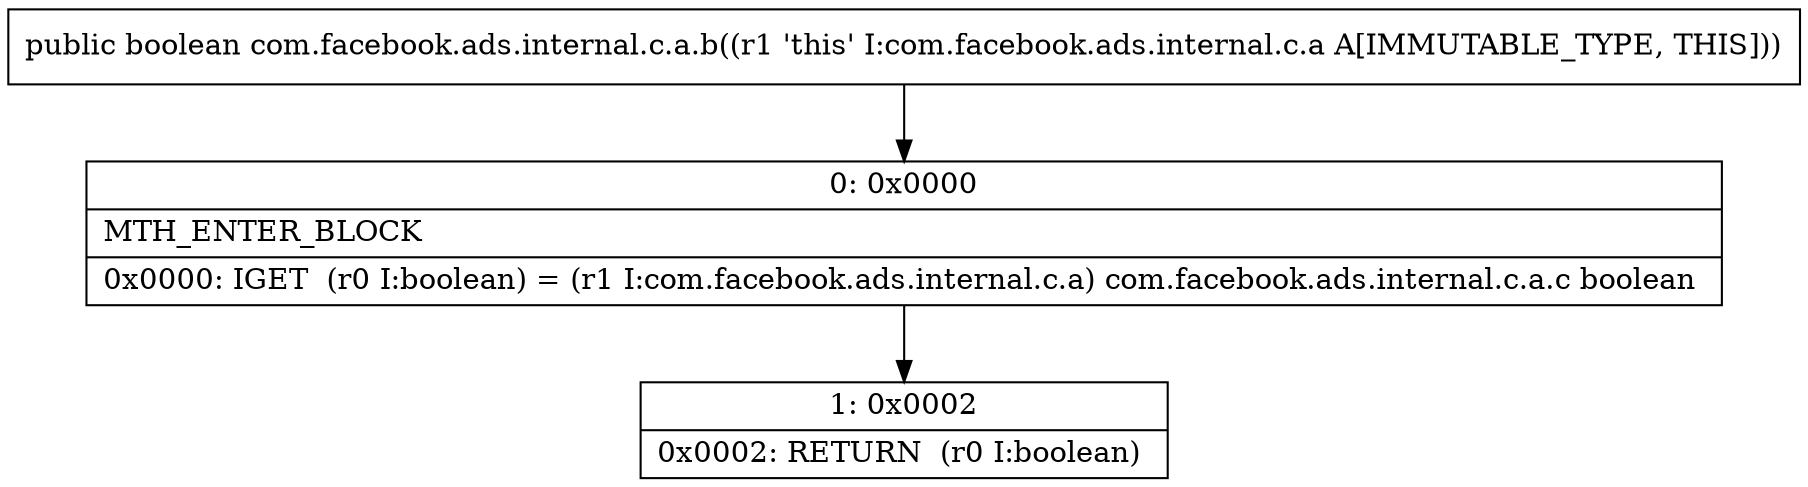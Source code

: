 digraph "CFG forcom.facebook.ads.internal.c.a.b()Z" {
Node_0 [shape=record,label="{0\:\ 0x0000|MTH_ENTER_BLOCK\l|0x0000: IGET  (r0 I:boolean) = (r1 I:com.facebook.ads.internal.c.a) com.facebook.ads.internal.c.a.c boolean \l}"];
Node_1 [shape=record,label="{1\:\ 0x0002|0x0002: RETURN  (r0 I:boolean) \l}"];
MethodNode[shape=record,label="{public boolean com.facebook.ads.internal.c.a.b((r1 'this' I:com.facebook.ads.internal.c.a A[IMMUTABLE_TYPE, THIS])) }"];
MethodNode -> Node_0;
Node_0 -> Node_1;
}

